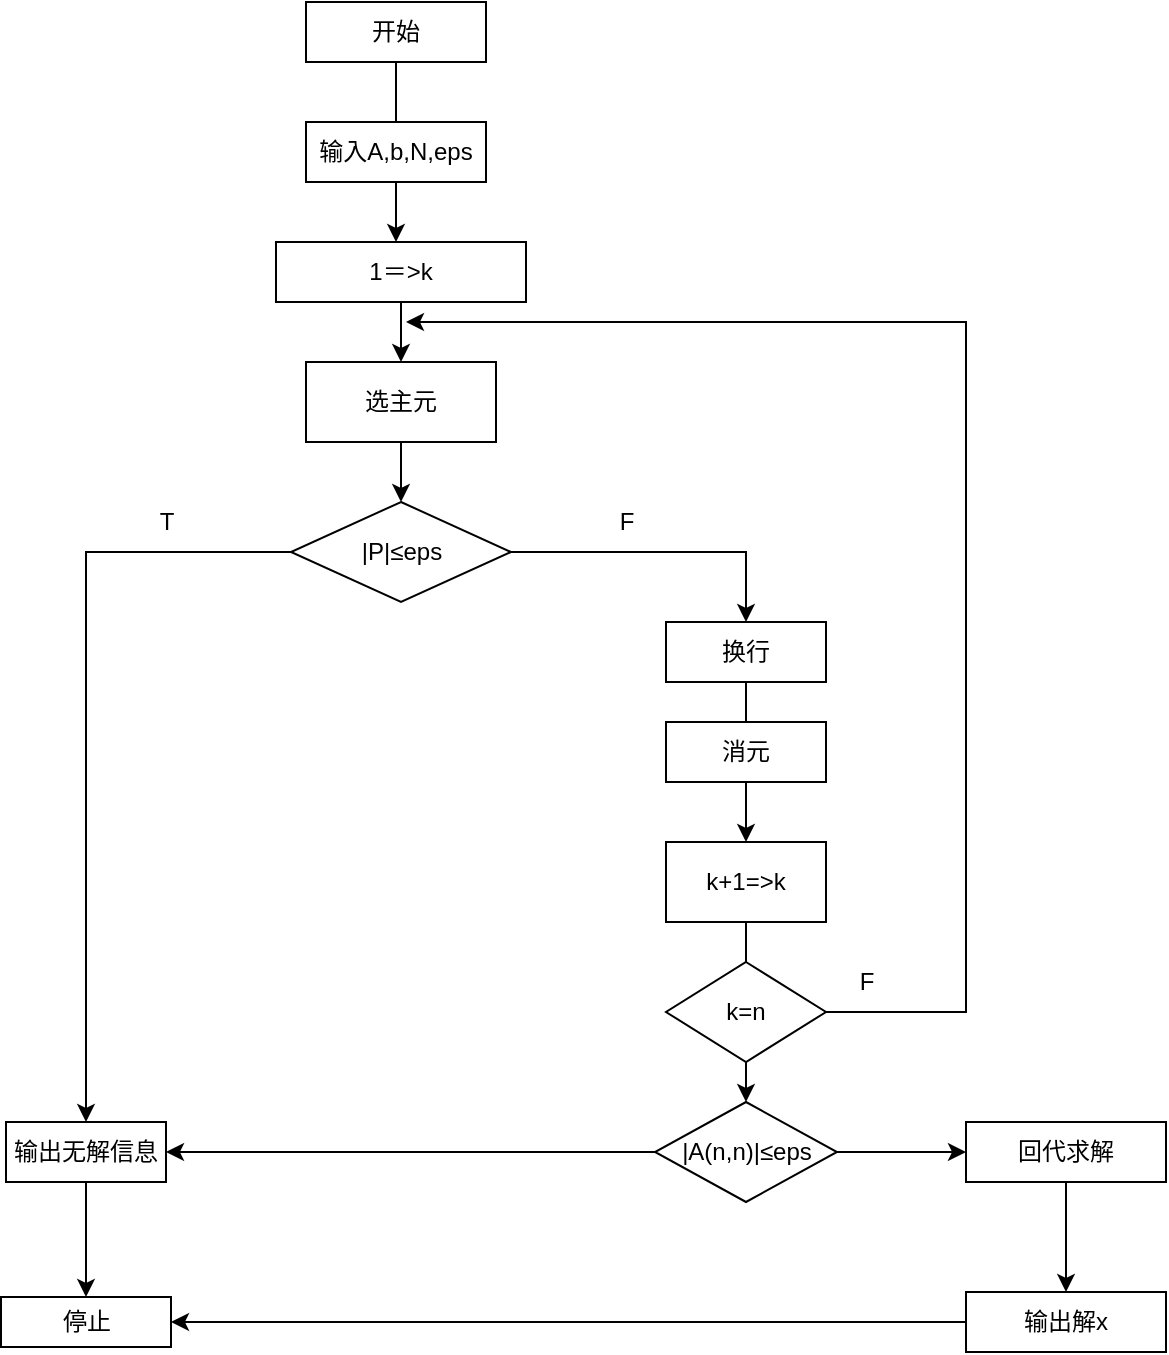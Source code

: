 <mxfile version="17.2.4" type="github">
  <diagram id="9o1-C8mOjEJ29pecH428" name="Page-1">
    <mxGraphModel dx="1393" dy="823" grid="1" gridSize="10" guides="1" tooltips="1" connect="1" arrows="1" fold="1" page="1" pageScale="1" pageWidth="850" pageHeight="1100" math="0" shadow="0">
      <root>
        <mxCell id="0" />
        <mxCell id="1" parent="0" />
        <mxCell id="mHmDhstMQcEe2w9VZF_P-15" value="" style="edgeStyle=orthogonalEdgeStyle;rounded=0;orthogonalLoop=1;jettySize=auto;html=1;" edge="1" parent="1" source="mHmDhstMQcEe2w9VZF_P-1" target="mHmDhstMQcEe2w9VZF_P-3">
          <mxGeometry relative="1" as="geometry">
            <Array as="points">
              <mxPoint x="355" y="140" />
              <mxPoint x="355" y="140" />
            </Array>
          </mxGeometry>
        </mxCell>
        <mxCell id="mHmDhstMQcEe2w9VZF_P-1" value="开始" style="rounded=0;whiteSpace=wrap;html=1;" vertex="1" parent="1">
          <mxGeometry x="310" y="40" width="90" height="30" as="geometry" />
        </mxCell>
        <mxCell id="mHmDhstMQcEe2w9VZF_P-2" value="输入A,b,N,eps" style="rounded=0;whiteSpace=wrap;html=1;" vertex="1" parent="1">
          <mxGeometry x="310" y="100" width="90" height="30" as="geometry" />
        </mxCell>
        <mxCell id="mHmDhstMQcEe2w9VZF_P-16" value="" style="edgeStyle=orthogonalEdgeStyle;rounded=0;orthogonalLoop=1;jettySize=auto;html=1;" edge="1" parent="1" source="mHmDhstMQcEe2w9VZF_P-3" target="mHmDhstMQcEe2w9VZF_P-5">
          <mxGeometry relative="1" as="geometry" />
        </mxCell>
        <mxCell id="mHmDhstMQcEe2w9VZF_P-3" value="1＝&amp;gt;k" style="rounded=0;whiteSpace=wrap;html=1;" vertex="1" parent="1">
          <mxGeometry x="295" y="160" width="125" height="30" as="geometry" />
        </mxCell>
        <mxCell id="mHmDhstMQcEe2w9VZF_P-20" value="" style="edgeStyle=orthogonalEdgeStyle;rounded=0;orthogonalLoop=1;jettySize=auto;html=1;entryX=0.5;entryY=0;entryDx=0;entryDy=0;" edge="1" parent="1" source="mHmDhstMQcEe2w9VZF_P-4" target="mHmDhstMQcEe2w9VZF_P-11">
          <mxGeometry relative="1" as="geometry">
            <mxPoint x="167.5" y="315" as="targetPoint" />
          </mxGeometry>
        </mxCell>
        <mxCell id="mHmDhstMQcEe2w9VZF_P-22" value="" style="edgeStyle=orthogonalEdgeStyle;rounded=0;orthogonalLoop=1;jettySize=auto;html=1;" edge="1" parent="1" source="mHmDhstMQcEe2w9VZF_P-4" target="mHmDhstMQcEe2w9VZF_P-6">
          <mxGeometry relative="1" as="geometry">
            <Array as="points">
              <mxPoint x="530" y="315" />
            </Array>
          </mxGeometry>
        </mxCell>
        <mxCell id="mHmDhstMQcEe2w9VZF_P-4" value="|P|≤eps" style="rhombus;whiteSpace=wrap;html=1;" vertex="1" parent="1">
          <mxGeometry x="302.5" y="290" width="110" height="50" as="geometry" />
        </mxCell>
        <mxCell id="mHmDhstMQcEe2w9VZF_P-17" value="" style="edgeStyle=orthogonalEdgeStyle;rounded=0;orthogonalLoop=1;jettySize=auto;html=1;" edge="1" parent="1" source="mHmDhstMQcEe2w9VZF_P-5" target="mHmDhstMQcEe2w9VZF_P-4">
          <mxGeometry relative="1" as="geometry" />
        </mxCell>
        <mxCell id="mHmDhstMQcEe2w9VZF_P-5" value="选主元" style="rounded=0;whiteSpace=wrap;html=1;" vertex="1" parent="1">
          <mxGeometry x="310" y="220" width="95" height="40" as="geometry" />
        </mxCell>
        <mxCell id="mHmDhstMQcEe2w9VZF_P-23" value="" style="edgeStyle=orthogonalEdgeStyle;rounded=0;orthogonalLoop=1;jettySize=auto;html=1;" edge="1" parent="1" source="mHmDhstMQcEe2w9VZF_P-6" target="mHmDhstMQcEe2w9VZF_P-8">
          <mxGeometry relative="1" as="geometry" />
        </mxCell>
        <mxCell id="mHmDhstMQcEe2w9VZF_P-6" value="换行" style="rounded=0;whiteSpace=wrap;html=1;" vertex="1" parent="1">
          <mxGeometry x="490" y="350" width="80" height="30" as="geometry" />
        </mxCell>
        <mxCell id="mHmDhstMQcEe2w9VZF_P-7" value="消元" style="rounded=0;whiteSpace=wrap;html=1;" vertex="1" parent="1">
          <mxGeometry x="490" y="400" width="80" height="30" as="geometry" />
        </mxCell>
        <mxCell id="mHmDhstMQcEe2w9VZF_P-24" value="" style="edgeStyle=orthogonalEdgeStyle;rounded=0;orthogonalLoop=1;jettySize=auto;html=1;" edge="1" parent="1" source="mHmDhstMQcEe2w9VZF_P-8" target="mHmDhstMQcEe2w9VZF_P-10">
          <mxGeometry relative="1" as="geometry" />
        </mxCell>
        <mxCell id="mHmDhstMQcEe2w9VZF_P-8" value="k+1=&amp;gt;k" style="rounded=0;whiteSpace=wrap;html=1;" vertex="1" parent="1">
          <mxGeometry x="490" y="460" width="80" height="40" as="geometry" />
        </mxCell>
        <mxCell id="mHmDhstMQcEe2w9VZF_P-34" value="" style="edgeStyle=orthogonalEdgeStyle;rounded=0;orthogonalLoop=1;jettySize=auto;html=1;" edge="1" parent="1" source="mHmDhstMQcEe2w9VZF_P-9">
          <mxGeometry relative="1" as="geometry">
            <mxPoint x="360" y="200" as="targetPoint" />
            <Array as="points">
              <mxPoint x="640" y="545" />
              <mxPoint x="640" y="200" />
            </Array>
          </mxGeometry>
        </mxCell>
        <mxCell id="mHmDhstMQcEe2w9VZF_P-9" value="k=n" style="rhombus;whiteSpace=wrap;html=1;" vertex="1" parent="1">
          <mxGeometry x="490" y="520" width="80" height="50" as="geometry" />
        </mxCell>
        <mxCell id="mHmDhstMQcEe2w9VZF_P-26" value="" style="edgeStyle=orthogonalEdgeStyle;rounded=0;orthogonalLoop=1;jettySize=auto;html=1;" edge="1" parent="1" source="mHmDhstMQcEe2w9VZF_P-10" target="mHmDhstMQcEe2w9VZF_P-13">
          <mxGeometry relative="1" as="geometry" />
        </mxCell>
        <mxCell id="mHmDhstMQcEe2w9VZF_P-30" value="" style="edgeStyle=orthogonalEdgeStyle;rounded=0;orthogonalLoop=1;jettySize=auto;html=1;entryX=1;entryY=0.5;entryDx=0;entryDy=0;" edge="1" parent="1" source="mHmDhstMQcEe2w9VZF_P-10" target="mHmDhstMQcEe2w9VZF_P-11">
          <mxGeometry relative="1" as="geometry">
            <mxPoint x="359" y="615" as="targetPoint" />
          </mxGeometry>
        </mxCell>
        <mxCell id="mHmDhstMQcEe2w9VZF_P-10" value="|A(n,n)|≤eps" style="rhombus;whiteSpace=wrap;html=1;" vertex="1" parent="1">
          <mxGeometry x="484.5" y="590" width="91" height="50" as="geometry" />
        </mxCell>
        <mxCell id="mHmDhstMQcEe2w9VZF_P-18" value="" style="edgeStyle=orthogonalEdgeStyle;rounded=0;orthogonalLoop=1;jettySize=auto;html=1;" edge="1" parent="1" source="mHmDhstMQcEe2w9VZF_P-11" target="mHmDhstMQcEe2w9VZF_P-12">
          <mxGeometry relative="1" as="geometry" />
        </mxCell>
        <mxCell id="mHmDhstMQcEe2w9VZF_P-11" value="输出无解信息" style="rounded=0;whiteSpace=wrap;html=1;" vertex="1" parent="1">
          <mxGeometry x="160" y="600" width="80" height="30" as="geometry" />
        </mxCell>
        <mxCell id="mHmDhstMQcEe2w9VZF_P-12" value="停止" style="rounded=0;whiteSpace=wrap;html=1;" vertex="1" parent="1">
          <mxGeometry x="157.5" y="687.5" width="85" height="25" as="geometry" />
        </mxCell>
        <mxCell id="mHmDhstMQcEe2w9VZF_P-25" value="" style="edgeStyle=orthogonalEdgeStyle;rounded=0;orthogonalLoop=1;jettySize=auto;html=1;" edge="1" parent="1" source="mHmDhstMQcEe2w9VZF_P-13" target="mHmDhstMQcEe2w9VZF_P-14">
          <mxGeometry relative="1" as="geometry" />
        </mxCell>
        <mxCell id="mHmDhstMQcEe2w9VZF_P-13" value="回代求解" style="rounded=0;whiteSpace=wrap;html=1;" vertex="1" parent="1">
          <mxGeometry x="640" y="600" width="100" height="30" as="geometry" />
        </mxCell>
        <mxCell id="mHmDhstMQcEe2w9VZF_P-28" value="" style="edgeStyle=orthogonalEdgeStyle;rounded=0;orthogonalLoop=1;jettySize=auto;html=1;entryX=1;entryY=0.5;entryDx=0;entryDy=0;" edge="1" parent="1" source="mHmDhstMQcEe2w9VZF_P-14" target="mHmDhstMQcEe2w9VZF_P-12">
          <mxGeometry relative="1" as="geometry">
            <mxPoint x="510" y="700" as="targetPoint" />
          </mxGeometry>
        </mxCell>
        <mxCell id="mHmDhstMQcEe2w9VZF_P-14" value="输出解x" style="rounded=0;whiteSpace=wrap;html=1;" vertex="1" parent="1">
          <mxGeometry x="640" y="685" width="100" height="30" as="geometry" />
        </mxCell>
        <mxCell id="mHmDhstMQcEe2w9VZF_P-21" value="T" style="text;html=1;align=center;verticalAlign=middle;resizable=0;points=[];autosize=1;strokeColor=none;fillColor=none;" vertex="1" parent="1">
          <mxGeometry x="230" y="290" width="20" height="20" as="geometry" />
        </mxCell>
        <mxCell id="mHmDhstMQcEe2w9VZF_P-31" value="F" style="text;html=1;align=center;verticalAlign=middle;resizable=0;points=[];autosize=1;strokeColor=none;fillColor=none;" vertex="1" parent="1">
          <mxGeometry x="460" y="290" width="20" height="20" as="geometry" />
        </mxCell>
        <mxCell id="mHmDhstMQcEe2w9VZF_P-32" value="F" style="text;html=1;align=center;verticalAlign=middle;resizable=0;points=[];autosize=1;strokeColor=none;fillColor=none;" vertex="1" parent="1">
          <mxGeometry x="580" y="520" width="20" height="20" as="geometry" />
        </mxCell>
      </root>
    </mxGraphModel>
  </diagram>
</mxfile>
